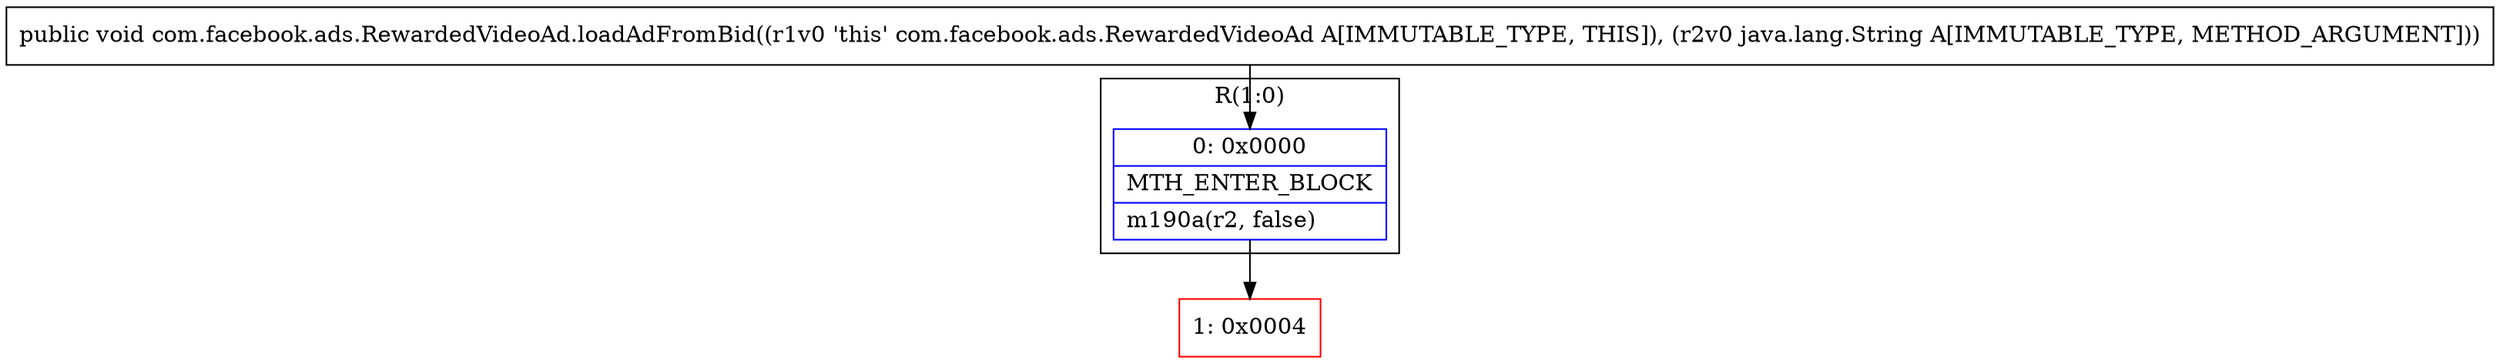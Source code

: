digraph "CFG forcom.facebook.ads.RewardedVideoAd.loadAdFromBid(Ljava\/lang\/String;)V" {
subgraph cluster_Region_644892992 {
label = "R(1:0)";
node [shape=record,color=blue];
Node_0 [shape=record,label="{0\:\ 0x0000|MTH_ENTER_BLOCK\l|m190a(r2, false)\l}"];
}
Node_1 [shape=record,color=red,label="{1\:\ 0x0004}"];
MethodNode[shape=record,label="{public void com.facebook.ads.RewardedVideoAd.loadAdFromBid((r1v0 'this' com.facebook.ads.RewardedVideoAd A[IMMUTABLE_TYPE, THIS]), (r2v0 java.lang.String A[IMMUTABLE_TYPE, METHOD_ARGUMENT])) }"];
MethodNode -> Node_0;
Node_0 -> Node_1;
}

